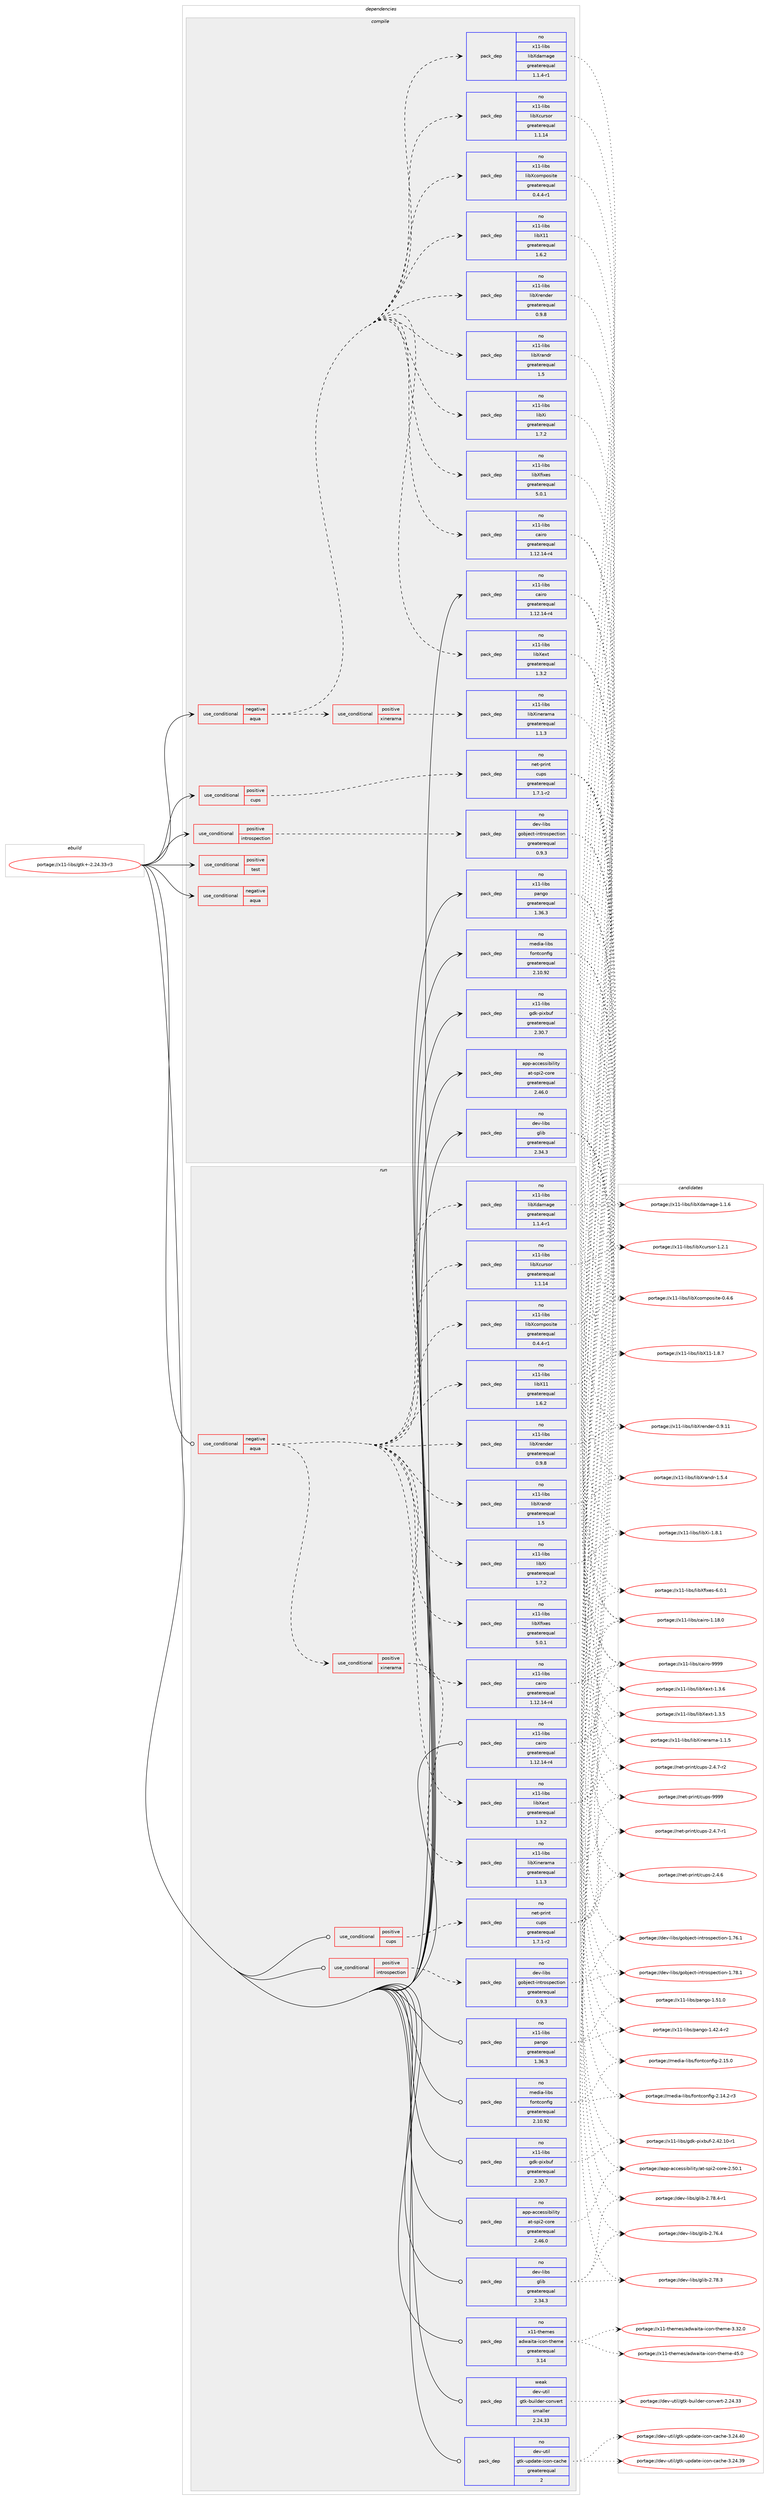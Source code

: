 digraph prolog {

# *************
# Graph options
# *************

newrank=true;
concentrate=true;
compound=true;
graph [rankdir=LR,fontname=Helvetica,fontsize=10,ranksep=1.5];#, ranksep=2.5, nodesep=0.2];
edge  [arrowhead=vee];
node  [fontname=Helvetica,fontsize=10];

# **********
# The ebuild
# **********

subgraph cluster_leftcol {
color=gray;
rank=same;
label=<<i>ebuild</i>>;
id [label="portage://x11-libs/gtk+-2.24.33-r3", color=red, width=4, href="../x11-libs/gtk+-2.24.33-r3.svg"];
}

# ****************
# The dependencies
# ****************

subgraph cluster_midcol {
color=gray;
label=<<i>dependencies</i>>;
subgraph cluster_compile {
fillcolor="#eeeeee";
style=filled;
label=<<i>compile</i>>;
subgraph cond15822 {
dependency23933 [label=<<TABLE BORDER="0" CELLBORDER="1" CELLSPACING="0" CELLPADDING="4"><TR><TD ROWSPAN="3" CELLPADDING="10">use_conditional</TD></TR><TR><TD>negative</TD></TR><TR><TD>aqua</TD></TR></TABLE>>, shape=none, color=red];
# *** BEGIN UNKNOWN DEPENDENCY TYPE (TODO) ***
# dependency23933 -> package_dependency(portage://x11-libs/gtk+-2.24.33-r3,install,no,x11-base,xorg-proto,none,[,,],[],[])
# *** END UNKNOWN DEPENDENCY TYPE (TODO) ***

}
id:e -> dependency23933:w [weight=20,style="solid",arrowhead="vee"];
subgraph cond15823 {
dependency23934 [label=<<TABLE BORDER="0" CELLBORDER="1" CELLSPACING="0" CELLPADDING="4"><TR><TD ROWSPAN="3" CELLPADDING="10">use_conditional</TD></TR><TR><TD>negative</TD></TR><TR><TD>aqua</TD></TR></TABLE>>, shape=none, color=red];
subgraph pack7814 {
dependency23935 [label=<<TABLE BORDER="0" CELLBORDER="1" CELLSPACING="0" CELLPADDING="4" WIDTH="220"><TR><TD ROWSPAN="6" CELLPADDING="30">pack_dep</TD></TR><TR><TD WIDTH="110">no</TD></TR><TR><TD>x11-libs</TD></TR><TR><TD>cairo</TD></TR><TR><TD>greaterequal</TD></TR><TR><TD>1.12.14-r4</TD></TR></TABLE>>, shape=none, color=blue];
}
dependency23934:e -> dependency23935:w [weight=20,style="dashed",arrowhead="vee"];
subgraph pack7815 {
dependency23936 [label=<<TABLE BORDER="0" CELLBORDER="1" CELLSPACING="0" CELLPADDING="4" WIDTH="220"><TR><TD ROWSPAN="6" CELLPADDING="30">pack_dep</TD></TR><TR><TD WIDTH="110">no</TD></TR><TR><TD>x11-libs</TD></TR><TR><TD>libX11</TD></TR><TR><TD>greaterequal</TD></TR><TR><TD>1.6.2</TD></TR></TABLE>>, shape=none, color=blue];
}
dependency23934:e -> dependency23936:w [weight=20,style="dashed",arrowhead="vee"];
subgraph pack7816 {
dependency23937 [label=<<TABLE BORDER="0" CELLBORDER="1" CELLSPACING="0" CELLPADDING="4" WIDTH="220"><TR><TD ROWSPAN="6" CELLPADDING="30">pack_dep</TD></TR><TR><TD WIDTH="110">no</TD></TR><TR><TD>x11-libs</TD></TR><TR><TD>libXcomposite</TD></TR><TR><TD>greaterequal</TD></TR><TR><TD>0.4.4-r1</TD></TR></TABLE>>, shape=none, color=blue];
}
dependency23934:e -> dependency23937:w [weight=20,style="dashed",arrowhead="vee"];
subgraph pack7817 {
dependency23938 [label=<<TABLE BORDER="0" CELLBORDER="1" CELLSPACING="0" CELLPADDING="4" WIDTH="220"><TR><TD ROWSPAN="6" CELLPADDING="30">pack_dep</TD></TR><TR><TD WIDTH="110">no</TD></TR><TR><TD>x11-libs</TD></TR><TR><TD>libXcursor</TD></TR><TR><TD>greaterequal</TD></TR><TR><TD>1.1.14</TD></TR></TABLE>>, shape=none, color=blue];
}
dependency23934:e -> dependency23938:w [weight=20,style="dashed",arrowhead="vee"];
subgraph pack7818 {
dependency23939 [label=<<TABLE BORDER="0" CELLBORDER="1" CELLSPACING="0" CELLPADDING="4" WIDTH="220"><TR><TD ROWSPAN="6" CELLPADDING="30">pack_dep</TD></TR><TR><TD WIDTH="110">no</TD></TR><TR><TD>x11-libs</TD></TR><TR><TD>libXdamage</TD></TR><TR><TD>greaterequal</TD></TR><TR><TD>1.1.4-r1</TD></TR></TABLE>>, shape=none, color=blue];
}
dependency23934:e -> dependency23939:w [weight=20,style="dashed",arrowhead="vee"];
subgraph pack7819 {
dependency23940 [label=<<TABLE BORDER="0" CELLBORDER="1" CELLSPACING="0" CELLPADDING="4" WIDTH="220"><TR><TD ROWSPAN="6" CELLPADDING="30">pack_dep</TD></TR><TR><TD WIDTH="110">no</TD></TR><TR><TD>x11-libs</TD></TR><TR><TD>libXext</TD></TR><TR><TD>greaterequal</TD></TR><TR><TD>1.3.2</TD></TR></TABLE>>, shape=none, color=blue];
}
dependency23934:e -> dependency23940:w [weight=20,style="dashed",arrowhead="vee"];
subgraph pack7820 {
dependency23941 [label=<<TABLE BORDER="0" CELLBORDER="1" CELLSPACING="0" CELLPADDING="4" WIDTH="220"><TR><TD ROWSPAN="6" CELLPADDING="30">pack_dep</TD></TR><TR><TD WIDTH="110">no</TD></TR><TR><TD>x11-libs</TD></TR><TR><TD>libXfixes</TD></TR><TR><TD>greaterequal</TD></TR><TR><TD>5.0.1</TD></TR></TABLE>>, shape=none, color=blue];
}
dependency23934:e -> dependency23941:w [weight=20,style="dashed",arrowhead="vee"];
subgraph pack7821 {
dependency23942 [label=<<TABLE BORDER="0" CELLBORDER="1" CELLSPACING="0" CELLPADDING="4" WIDTH="220"><TR><TD ROWSPAN="6" CELLPADDING="30">pack_dep</TD></TR><TR><TD WIDTH="110">no</TD></TR><TR><TD>x11-libs</TD></TR><TR><TD>libXi</TD></TR><TR><TD>greaterequal</TD></TR><TR><TD>1.7.2</TD></TR></TABLE>>, shape=none, color=blue];
}
dependency23934:e -> dependency23942:w [weight=20,style="dashed",arrowhead="vee"];
subgraph pack7822 {
dependency23943 [label=<<TABLE BORDER="0" CELLBORDER="1" CELLSPACING="0" CELLPADDING="4" WIDTH="220"><TR><TD ROWSPAN="6" CELLPADDING="30">pack_dep</TD></TR><TR><TD WIDTH="110">no</TD></TR><TR><TD>x11-libs</TD></TR><TR><TD>libXrandr</TD></TR><TR><TD>greaterequal</TD></TR><TR><TD>1.5</TD></TR></TABLE>>, shape=none, color=blue];
}
dependency23934:e -> dependency23943:w [weight=20,style="dashed",arrowhead="vee"];
subgraph pack7823 {
dependency23944 [label=<<TABLE BORDER="0" CELLBORDER="1" CELLSPACING="0" CELLPADDING="4" WIDTH="220"><TR><TD ROWSPAN="6" CELLPADDING="30">pack_dep</TD></TR><TR><TD WIDTH="110">no</TD></TR><TR><TD>x11-libs</TD></TR><TR><TD>libXrender</TD></TR><TR><TD>greaterequal</TD></TR><TR><TD>0.9.8</TD></TR></TABLE>>, shape=none, color=blue];
}
dependency23934:e -> dependency23944:w [weight=20,style="dashed",arrowhead="vee"];
subgraph cond15824 {
dependency23945 [label=<<TABLE BORDER="0" CELLBORDER="1" CELLSPACING="0" CELLPADDING="4"><TR><TD ROWSPAN="3" CELLPADDING="10">use_conditional</TD></TR><TR><TD>positive</TD></TR><TR><TD>xinerama</TD></TR></TABLE>>, shape=none, color=red];
subgraph pack7824 {
dependency23946 [label=<<TABLE BORDER="0" CELLBORDER="1" CELLSPACING="0" CELLPADDING="4" WIDTH="220"><TR><TD ROWSPAN="6" CELLPADDING="30">pack_dep</TD></TR><TR><TD WIDTH="110">no</TD></TR><TR><TD>x11-libs</TD></TR><TR><TD>libXinerama</TD></TR><TR><TD>greaterequal</TD></TR><TR><TD>1.1.3</TD></TR></TABLE>>, shape=none, color=blue];
}
dependency23945:e -> dependency23946:w [weight=20,style="dashed",arrowhead="vee"];
}
dependency23934:e -> dependency23945:w [weight=20,style="dashed",arrowhead="vee"];
}
id:e -> dependency23934:w [weight=20,style="solid",arrowhead="vee"];
subgraph cond15825 {
dependency23947 [label=<<TABLE BORDER="0" CELLBORDER="1" CELLSPACING="0" CELLPADDING="4"><TR><TD ROWSPAN="3" CELLPADDING="10">use_conditional</TD></TR><TR><TD>positive</TD></TR><TR><TD>cups</TD></TR></TABLE>>, shape=none, color=red];
subgraph pack7825 {
dependency23948 [label=<<TABLE BORDER="0" CELLBORDER="1" CELLSPACING="0" CELLPADDING="4" WIDTH="220"><TR><TD ROWSPAN="6" CELLPADDING="30">pack_dep</TD></TR><TR><TD WIDTH="110">no</TD></TR><TR><TD>net-print</TD></TR><TR><TD>cups</TD></TR><TR><TD>greaterequal</TD></TR><TR><TD>1.7.1-r2</TD></TR></TABLE>>, shape=none, color=blue];
}
dependency23947:e -> dependency23948:w [weight=20,style="dashed",arrowhead="vee"];
}
id:e -> dependency23947:w [weight=20,style="solid",arrowhead="vee"];
subgraph cond15826 {
dependency23949 [label=<<TABLE BORDER="0" CELLBORDER="1" CELLSPACING="0" CELLPADDING="4"><TR><TD ROWSPAN="3" CELLPADDING="10">use_conditional</TD></TR><TR><TD>positive</TD></TR><TR><TD>introspection</TD></TR></TABLE>>, shape=none, color=red];
subgraph pack7826 {
dependency23950 [label=<<TABLE BORDER="0" CELLBORDER="1" CELLSPACING="0" CELLPADDING="4" WIDTH="220"><TR><TD ROWSPAN="6" CELLPADDING="30">pack_dep</TD></TR><TR><TD WIDTH="110">no</TD></TR><TR><TD>dev-libs</TD></TR><TR><TD>gobject-introspection</TD></TR><TR><TD>greaterequal</TD></TR><TR><TD>0.9.3</TD></TR></TABLE>>, shape=none, color=blue];
}
dependency23949:e -> dependency23950:w [weight=20,style="dashed",arrowhead="vee"];
}
id:e -> dependency23949:w [weight=20,style="solid",arrowhead="vee"];
subgraph cond15827 {
dependency23951 [label=<<TABLE BORDER="0" CELLBORDER="1" CELLSPACING="0" CELLPADDING="4"><TR><TD ROWSPAN="3" CELLPADDING="10">use_conditional</TD></TR><TR><TD>positive</TD></TR><TR><TD>test</TD></TR></TABLE>>, shape=none, color=red];
# *** BEGIN UNKNOWN DEPENDENCY TYPE (TODO) ***
# dependency23951 -> package_dependency(portage://x11-libs/gtk+-2.24.33-r3,install,no,media-fonts,font-cursor-misc,none,[,,],[],[])
# *** END UNKNOWN DEPENDENCY TYPE (TODO) ***

# *** BEGIN UNKNOWN DEPENDENCY TYPE (TODO) ***
# dependency23951 -> package_dependency(portage://x11-libs/gtk+-2.24.33-r3,install,no,media-fonts,font-misc-misc,none,[,,],[],[])
# *** END UNKNOWN DEPENDENCY TYPE (TODO) ***

# *** BEGIN UNKNOWN DEPENDENCY TYPE (TODO) ***
# dependency23951 -> package_dependency(portage://x11-libs/gtk+-2.24.33-r3,install,no,x11-themes,hicolor-icon-theme,none,[,,],[],[])
# *** END UNKNOWN DEPENDENCY TYPE (TODO) ***

}
id:e -> dependency23951:w [weight=20,style="solid",arrowhead="vee"];
subgraph pack7827 {
dependency23952 [label=<<TABLE BORDER="0" CELLBORDER="1" CELLSPACING="0" CELLPADDING="4" WIDTH="220"><TR><TD ROWSPAN="6" CELLPADDING="30">pack_dep</TD></TR><TR><TD WIDTH="110">no</TD></TR><TR><TD>app-accessibility</TD></TR><TR><TD>at-spi2-core</TD></TR><TR><TD>greaterequal</TD></TR><TR><TD>2.46.0</TD></TR></TABLE>>, shape=none, color=blue];
}
id:e -> dependency23952:w [weight=20,style="solid",arrowhead="vee"];
subgraph pack7828 {
dependency23953 [label=<<TABLE BORDER="0" CELLBORDER="1" CELLSPACING="0" CELLPADDING="4" WIDTH="220"><TR><TD ROWSPAN="6" CELLPADDING="30">pack_dep</TD></TR><TR><TD WIDTH="110">no</TD></TR><TR><TD>dev-libs</TD></TR><TR><TD>glib</TD></TR><TR><TD>greaterequal</TD></TR><TR><TD>2.34.3</TD></TR></TABLE>>, shape=none, color=blue];
}
id:e -> dependency23953:w [weight=20,style="solid",arrowhead="vee"];
subgraph pack7829 {
dependency23954 [label=<<TABLE BORDER="0" CELLBORDER="1" CELLSPACING="0" CELLPADDING="4" WIDTH="220"><TR><TD ROWSPAN="6" CELLPADDING="30">pack_dep</TD></TR><TR><TD WIDTH="110">no</TD></TR><TR><TD>media-libs</TD></TR><TR><TD>fontconfig</TD></TR><TR><TD>greaterequal</TD></TR><TR><TD>2.10.92</TD></TR></TABLE>>, shape=none, color=blue];
}
id:e -> dependency23954:w [weight=20,style="solid",arrowhead="vee"];
# *** BEGIN UNKNOWN DEPENDENCY TYPE (TODO) ***
# id -> package_dependency(portage://x11-libs/gtk+-2.24.33-r3,install,no,virtual,libintl,none,[,,],[],[use(optenable(abi_x86_32),negative),use(optenable(abi_x86_64),negative),use(optenable(abi_x86_x32),negative),use(optenable(abi_mips_n32),negative),use(optenable(abi_mips_n64),negative),use(optenable(abi_mips_o32),negative),use(optenable(abi_s390_32),negative),use(optenable(abi_s390_64),negative)])
# *** END UNKNOWN DEPENDENCY TYPE (TODO) ***

subgraph pack7830 {
dependency23955 [label=<<TABLE BORDER="0" CELLBORDER="1" CELLSPACING="0" CELLPADDING="4" WIDTH="220"><TR><TD ROWSPAN="6" CELLPADDING="30">pack_dep</TD></TR><TR><TD WIDTH="110">no</TD></TR><TR><TD>x11-libs</TD></TR><TR><TD>cairo</TD></TR><TR><TD>greaterequal</TD></TR><TR><TD>1.12.14-r4</TD></TR></TABLE>>, shape=none, color=blue];
}
id:e -> dependency23955:w [weight=20,style="solid",arrowhead="vee"];
subgraph pack7831 {
dependency23956 [label=<<TABLE BORDER="0" CELLBORDER="1" CELLSPACING="0" CELLPADDING="4" WIDTH="220"><TR><TD ROWSPAN="6" CELLPADDING="30">pack_dep</TD></TR><TR><TD WIDTH="110">no</TD></TR><TR><TD>x11-libs</TD></TR><TR><TD>gdk-pixbuf</TD></TR><TR><TD>greaterequal</TD></TR><TR><TD>2.30.7</TD></TR></TABLE>>, shape=none, color=blue];
}
id:e -> dependency23956:w [weight=20,style="solid",arrowhead="vee"];
subgraph pack7832 {
dependency23957 [label=<<TABLE BORDER="0" CELLBORDER="1" CELLSPACING="0" CELLPADDING="4" WIDTH="220"><TR><TD ROWSPAN="6" CELLPADDING="30">pack_dep</TD></TR><TR><TD WIDTH="110">no</TD></TR><TR><TD>x11-libs</TD></TR><TR><TD>pango</TD></TR><TR><TD>greaterequal</TD></TR><TR><TD>1.36.3</TD></TR></TABLE>>, shape=none, color=blue];
}
id:e -> dependency23957:w [weight=20,style="solid",arrowhead="vee"];
# *** BEGIN UNKNOWN DEPENDENCY TYPE (TODO) ***
# id -> package_dependency(portage://x11-libs/gtk+-2.24.33-r3,install,no,x11-misc,shared-mime-info,none,[,,],[],[])
# *** END UNKNOWN DEPENDENCY TYPE (TODO) ***

}
subgraph cluster_compileandrun {
fillcolor="#eeeeee";
style=filled;
label=<<i>compile and run</i>>;
}
subgraph cluster_run {
fillcolor="#eeeeee";
style=filled;
label=<<i>run</i>>;
subgraph cond15828 {
dependency23958 [label=<<TABLE BORDER="0" CELLBORDER="1" CELLSPACING="0" CELLPADDING="4"><TR><TD ROWSPAN="3" CELLPADDING="10">use_conditional</TD></TR><TR><TD>negative</TD></TR><TR><TD>aqua</TD></TR></TABLE>>, shape=none, color=red];
subgraph pack7833 {
dependency23959 [label=<<TABLE BORDER="0" CELLBORDER="1" CELLSPACING="0" CELLPADDING="4" WIDTH="220"><TR><TD ROWSPAN="6" CELLPADDING="30">pack_dep</TD></TR><TR><TD WIDTH="110">no</TD></TR><TR><TD>x11-libs</TD></TR><TR><TD>cairo</TD></TR><TR><TD>greaterequal</TD></TR><TR><TD>1.12.14-r4</TD></TR></TABLE>>, shape=none, color=blue];
}
dependency23958:e -> dependency23959:w [weight=20,style="dashed",arrowhead="vee"];
subgraph pack7834 {
dependency23960 [label=<<TABLE BORDER="0" CELLBORDER="1" CELLSPACING="0" CELLPADDING="4" WIDTH="220"><TR><TD ROWSPAN="6" CELLPADDING="30">pack_dep</TD></TR><TR><TD WIDTH="110">no</TD></TR><TR><TD>x11-libs</TD></TR><TR><TD>libX11</TD></TR><TR><TD>greaterequal</TD></TR><TR><TD>1.6.2</TD></TR></TABLE>>, shape=none, color=blue];
}
dependency23958:e -> dependency23960:w [weight=20,style="dashed",arrowhead="vee"];
subgraph pack7835 {
dependency23961 [label=<<TABLE BORDER="0" CELLBORDER="1" CELLSPACING="0" CELLPADDING="4" WIDTH="220"><TR><TD ROWSPAN="6" CELLPADDING="30">pack_dep</TD></TR><TR><TD WIDTH="110">no</TD></TR><TR><TD>x11-libs</TD></TR><TR><TD>libXcomposite</TD></TR><TR><TD>greaterequal</TD></TR><TR><TD>0.4.4-r1</TD></TR></TABLE>>, shape=none, color=blue];
}
dependency23958:e -> dependency23961:w [weight=20,style="dashed",arrowhead="vee"];
subgraph pack7836 {
dependency23962 [label=<<TABLE BORDER="0" CELLBORDER="1" CELLSPACING="0" CELLPADDING="4" WIDTH="220"><TR><TD ROWSPAN="6" CELLPADDING="30">pack_dep</TD></TR><TR><TD WIDTH="110">no</TD></TR><TR><TD>x11-libs</TD></TR><TR><TD>libXcursor</TD></TR><TR><TD>greaterequal</TD></TR><TR><TD>1.1.14</TD></TR></TABLE>>, shape=none, color=blue];
}
dependency23958:e -> dependency23962:w [weight=20,style="dashed",arrowhead="vee"];
subgraph pack7837 {
dependency23963 [label=<<TABLE BORDER="0" CELLBORDER="1" CELLSPACING="0" CELLPADDING="4" WIDTH="220"><TR><TD ROWSPAN="6" CELLPADDING="30">pack_dep</TD></TR><TR><TD WIDTH="110">no</TD></TR><TR><TD>x11-libs</TD></TR><TR><TD>libXdamage</TD></TR><TR><TD>greaterequal</TD></TR><TR><TD>1.1.4-r1</TD></TR></TABLE>>, shape=none, color=blue];
}
dependency23958:e -> dependency23963:w [weight=20,style="dashed",arrowhead="vee"];
subgraph pack7838 {
dependency23964 [label=<<TABLE BORDER="0" CELLBORDER="1" CELLSPACING="0" CELLPADDING="4" WIDTH="220"><TR><TD ROWSPAN="6" CELLPADDING="30">pack_dep</TD></TR><TR><TD WIDTH="110">no</TD></TR><TR><TD>x11-libs</TD></TR><TR><TD>libXext</TD></TR><TR><TD>greaterequal</TD></TR><TR><TD>1.3.2</TD></TR></TABLE>>, shape=none, color=blue];
}
dependency23958:e -> dependency23964:w [weight=20,style="dashed",arrowhead="vee"];
subgraph pack7839 {
dependency23965 [label=<<TABLE BORDER="0" CELLBORDER="1" CELLSPACING="0" CELLPADDING="4" WIDTH="220"><TR><TD ROWSPAN="6" CELLPADDING="30">pack_dep</TD></TR><TR><TD WIDTH="110">no</TD></TR><TR><TD>x11-libs</TD></TR><TR><TD>libXfixes</TD></TR><TR><TD>greaterequal</TD></TR><TR><TD>5.0.1</TD></TR></TABLE>>, shape=none, color=blue];
}
dependency23958:e -> dependency23965:w [weight=20,style="dashed",arrowhead="vee"];
subgraph pack7840 {
dependency23966 [label=<<TABLE BORDER="0" CELLBORDER="1" CELLSPACING="0" CELLPADDING="4" WIDTH="220"><TR><TD ROWSPAN="6" CELLPADDING="30">pack_dep</TD></TR><TR><TD WIDTH="110">no</TD></TR><TR><TD>x11-libs</TD></TR><TR><TD>libXi</TD></TR><TR><TD>greaterequal</TD></TR><TR><TD>1.7.2</TD></TR></TABLE>>, shape=none, color=blue];
}
dependency23958:e -> dependency23966:w [weight=20,style="dashed",arrowhead="vee"];
subgraph pack7841 {
dependency23967 [label=<<TABLE BORDER="0" CELLBORDER="1" CELLSPACING="0" CELLPADDING="4" WIDTH="220"><TR><TD ROWSPAN="6" CELLPADDING="30">pack_dep</TD></TR><TR><TD WIDTH="110">no</TD></TR><TR><TD>x11-libs</TD></TR><TR><TD>libXrandr</TD></TR><TR><TD>greaterequal</TD></TR><TR><TD>1.5</TD></TR></TABLE>>, shape=none, color=blue];
}
dependency23958:e -> dependency23967:w [weight=20,style="dashed",arrowhead="vee"];
subgraph pack7842 {
dependency23968 [label=<<TABLE BORDER="0" CELLBORDER="1" CELLSPACING="0" CELLPADDING="4" WIDTH="220"><TR><TD ROWSPAN="6" CELLPADDING="30">pack_dep</TD></TR><TR><TD WIDTH="110">no</TD></TR><TR><TD>x11-libs</TD></TR><TR><TD>libXrender</TD></TR><TR><TD>greaterequal</TD></TR><TR><TD>0.9.8</TD></TR></TABLE>>, shape=none, color=blue];
}
dependency23958:e -> dependency23968:w [weight=20,style="dashed",arrowhead="vee"];
subgraph cond15829 {
dependency23969 [label=<<TABLE BORDER="0" CELLBORDER="1" CELLSPACING="0" CELLPADDING="4"><TR><TD ROWSPAN="3" CELLPADDING="10">use_conditional</TD></TR><TR><TD>positive</TD></TR><TR><TD>xinerama</TD></TR></TABLE>>, shape=none, color=red];
subgraph pack7843 {
dependency23970 [label=<<TABLE BORDER="0" CELLBORDER="1" CELLSPACING="0" CELLPADDING="4" WIDTH="220"><TR><TD ROWSPAN="6" CELLPADDING="30">pack_dep</TD></TR><TR><TD WIDTH="110">no</TD></TR><TR><TD>x11-libs</TD></TR><TR><TD>libXinerama</TD></TR><TR><TD>greaterequal</TD></TR><TR><TD>1.1.3</TD></TR></TABLE>>, shape=none, color=blue];
}
dependency23969:e -> dependency23970:w [weight=20,style="dashed",arrowhead="vee"];
}
dependency23958:e -> dependency23969:w [weight=20,style="dashed",arrowhead="vee"];
}
id:e -> dependency23958:w [weight=20,style="solid",arrowhead="odot"];
subgraph cond15830 {
dependency23971 [label=<<TABLE BORDER="0" CELLBORDER="1" CELLSPACING="0" CELLPADDING="4"><TR><TD ROWSPAN="3" CELLPADDING="10">use_conditional</TD></TR><TR><TD>positive</TD></TR><TR><TD>cups</TD></TR></TABLE>>, shape=none, color=red];
subgraph pack7844 {
dependency23972 [label=<<TABLE BORDER="0" CELLBORDER="1" CELLSPACING="0" CELLPADDING="4" WIDTH="220"><TR><TD ROWSPAN="6" CELLPADDING="30">pack_dep</TD></TR><TR><TD WIDTH="110">no</TD></TR><TR><TD>net-print</TD></TR><TR><TD>cups</TD></TR><TR><TD>greaterequal</TD></TR><TR><TD>1.7.1-r2</TD></TR></TABLE>>, shape=none, color=blue];
}
dependency23971:e -> dependency23972:w [weight=20,style="dashed",arrowhead="vee"];
}
id:e -> dependency23971:w [weight=20,style="solid",arrowhead="odot"];
subgraph cond15831 {
dependency23973 [label=<<TABLE BORDER="0" CELLBORDER="1" CELLSPACING="0" CELLPADDING="4"><TR><TD ROWSPAN="3" CELLPADDING="10">use_conditional</TD></TR><TR><TD>positive</TD></TR><TR><TD>introspection</TD></TR></TABLE>>, shape=none, color=red];
subgraph pack7845 {
dependency23974 [label=<<TABLE BORDER="0" CELLBORDER="1" CELLSPACING="0" CELLPADDING="4" WIDTH="220"><TR><TD ROWSPAN="6" CELLPADDING="30">pack_dep</TD></TR><TR><TD WIDTH="110">no</TD></TR><TR><TD>dev-libs</TD></TR><TR><TD>gobject-introspection</TD></TR><TR><TD>greaterequal</TD></TR><TR><TD>0.9.3</TD></TR></TABLE>>, shape=none, color=blue];
}
dependency23973:e -> dependency23974:w [weight=20,style="dashed",arrowhead="vee"];
}
id:e -> dependency23973:w [weight=20,style="solid",arrowhead="odot"];
subgraph pack7846 {
dependency23975 [label=<<TABLE BORDER="0" CELLBORDER="1" CELLSPACING="0" CELLPADDING="4" WIDTH="220"><TR><TD ROWSPAN="6" CELLPADDING="30">pack_dep</TD></TR><TR><TD WIDTH="110">no</TD></TR><TR><TD>app-accessibility</TD></TR><TR><TD>at-spi2-core</TD></TR><TR><TD>greaterequal</TD></TR><TR><TD>2.46.0</TD></TR></TABLE>>, shape=none, color=blue];
}
id:e -> dependency23975:w [weight=20,style="solid",arrowhead="odot"];
subgraph pack7847 {
dependency23976 [label=<<TABLE BORDER="0" CELLBORDER="1" CELLSPACING="0" CELLPADDING="4" WIDTH="220"><TR><TD ROWSPAN="6" CELLPADDING="30">pack_dep</TD></TR><TR><TD WIDTH="110">no</TD></TR><TR><TD>dev-libs</TD></TR><TR><TD>glib</TD></TR><TR><TD>greaterequal</TD></TR><TR><TD>2.34.3</TD></TR></TABLE>>, shape=none, color=blue];
}
id:e -> dependency23976:w [weight=20,style="solid",arrowhead="odot"];
subgraph pack7848 {
dependency23977 [label=<<TABLE BORDER="0" CELLBORDER="1" CELLSPACING="0" CELLPADDING="4" WIDTH="220"><TR><TD ROWSPAN="6" CELLPADDING="30">pack_dep</TD></TR><TR><TD WIDTH="110">no</TD></TR><TR><TD>dev-util</TD></TR><TR><TD>gtk-update-icon-cache</TD></TR><TR><TD>greaterequal</TD></TR><TR><TD>2</TD></TR></TABLE>>, shape=none, color=blue];
}
id:e -> dependency23977:w [weight=20,style="solid",arrowhead="odot"];
subgraph pack7849 {
dependency23978 [label=<<TABLE BORDER="0" CELLBORDER="1" CELLSPACING="0" CELLPADDING="4" WIDTH="220"><TR><TD ROWSPAN="6" CELLPADDING="30">pack_dep</TD></TR><TR><TD WIDTH="110">no</TD></TR><TR><TD>media-libs</TD></TR><TR><TD>fontconfig</TD></TR><TR><TD>greaterequal</TD></TR><TR><TD>2.10.92</TD></TR></TABLE>>, shape=none, color=blue];
}
id:e -> dependency23978:w [weight=20,style="solid",arrowhead="odot"];
# *** BEGIN UNKNOWN DEPENDENCY TYPE (TODO) ***
# id -> package_dependency(portage://x11-libs/gtk+-2.24.33-r3,run,no,virtual,libintl,none,[,,],[],[use(optenable(abi_x86_32),negative),use(optenable(abi_x86_64),negative),use(optenable(abi_x86_x32),negative),use(optenable(abi_mips_n32),negative),use(optenable(abi_mips_n64),negative),use(optenable(abi_mips_o32),negative),use(optenable(abi_s390_32),negative),use(optenable(abi_s390_64),negative)])
# *** END UNKNOWN DEPENDENCY TYPE (TODO) ***

subgraph pack7850 {
dependency23979 [label=<<TABLE BORDER="0" CELLBORDER="1" CELLSPACING="0" CELLPADDING="4" WIDTH="220"><TR><TD ROWSPAN="6" CELLPADDING="30">pack_dep</TD></TR><TR><TD WIDTH="110">no</TD></TR><TR><TD>x11-libs</TD></TR><TR><TD>cairo</TD></TR><TR><TD>greaterequal</TD></TR><TR><TD>1.12.14-r4</TD></TR></TABLE>>, shape=none, color=blue];
}
id:e -> dependency23979:w [weight=20,style="solid",arrowhead="odot"];
subgraph pack7851 {
dependency23980 [label=<<TABLE BORDER="0" CELLBORDER="1" CELLSPACING="0" CELLPADDING="4" WIDTH="220"><TR><TD ROWSPAN="6" CELLPADDING="30">pack_dep</TD></TR><TR><TD WIDTH="110">no</TD></TR><TR><TD>x11-libs</TD></TR><TR><TD>gdk-pixbuf</TD></TR><TR><TD>greaterequal</TD></TR><TR><TD>2.30.7</TD></TR></TABLE>>, shape=none, color=blue];
}
id:e -> dependency23980:w [weight=20,style="solid",arrowhead="odot"];
subgraph pack7852 {
dependency23981 [label=<<TABLE BORDER="0" CELLBORDER="1" CELLSPACING="0" CELLPADDING="4" WIDTH="220"><TR><TD ROWSPAN="6" CELLPADDING="30">pack_dep</TD></TR><TR><TD WIDTH="110">no</TD></TR><TR><TD>x11-libs</TD></TR><TR><TD>pango</TD></TR><TR><TD>greaterequal</TD></TR><TR><TD>1.36.3</TD></TR></TABLE>>, shape=none, color=blue];
}
id:e -> dependency23981:w [weight=20,style="solid",arrowhead="odot"];
# *** BEGIN UNKNOWN DEPENDENCY TYPE (TODO) ***
# id -> package_dependency(portage://x11-libs/gtk+-2.24.33-r3,run,no,x11-misc,shared-mime-info,none,[,,],[],[])
# *** END UNKNOWN DEPENDENCY TYPE (TODO) ***

subgraph pack7853 {
dependency23982 [label=<<TABLE BORDER="0" CELLBORDER="1" CELLSPACING="0" CELLPADDING="4" WIDTH="220"><TR><TD ROWSPAN="6" CELLPADDING="30">pack_dep</TD></TR><TR><TD WIDTH="110">no</TD></TR><TR><TD>x11-themes</TD></TR><TR><TD>adwaita-icon-theme</TD></TR><TR><TD>greaterequal</TD></TR><TR><TD>3.14</TD></TR></TABLE>>, shape=none, color=blue];
}
id:e -> dependency23982:w [weight=20,style="solid",arrowhead="odot"];
# *** BEGIN UNKNOWN DEPENDENCY TYPE (TODO) ***
# id -> package_dependency(portage://x11-libs/gtk+-2.24.33-r3,run,no,x11-themes,gnome-themes-standard,none,[,,],[],[])
# *** END UNKNOWN DEPENDENCY TYPE (TODO) ***

subgraph pack7854 {
dependency23983 [label=<<TABLE BORDER="0" CELLBORDER="1" CELLSPACING="0" CELLPADDING="4" WIDTH="220"><TR><TD ROWSPAN="6" CELLPADDING="30">pack_dep</TD></TR><TR><TD WIDTH="110">weak</TD></TR><TR><TD>dev-util</TD></TR><TR><TD>gtk-builder-convert</TD></TR><TR><TD>smaller</TD></TR><TR><TD>2.24.33</TD></TR></TABLE>>, shape=none, color=blue];
}
id:e -> dependency23983:w [weight=20,style="solid",arrowhead="odot"];
}
}

# **************
# The candidates
# **************

subgraph cluster_choices {
rank=same;
color=gray;
label=<<i>candidates</i>>;

subgraph choice7814 {
color=black;
nodesep=1;
choice1204949451081059811547999710511411145494649564648 [label="portage://x11-libs/cairo-1.18.0", color=red, width=4,href="../x11-libs/cairo-1.18.0.svg"];
choice120494945108105981154799971051141114557575757 [label="portage://x11-libs/cairo-9999", color=red, width=4,href="../x11-libs/cairo-9999.svg"];
dependency23935:e -> choice1204949451081059811547999710511411145494649564648:w [style=dotted,weight="100"];
dependency23935:e -> choice120494945108105981154799971051141114557575757:w [style=dotted,weight="100"];
}
subgraph choice7815 {
color=black;
nodesep=1;
choice120494945108105981154710810598884949454946564655 [label="portage://x11-libs/libX11-1.8.7", color=red, width=4,href="../x11-libs/libX11-1.8.7.svg"];
dependency23936:e -> choice120494945108105981154710810598884949454946564655:w [style=dotted,weight="100"];
}
subgraph choice7816 {
color=black;
nodesep=1;
choice1204949451081059811547108105988899111109112111115105116101454846524654 [label="portage://x11-libs/libXcomposite-0.4.6", color=red, width=4,href="../x11-libs/libXcomposite-0.4.6.svg"];
dependency23937:e -> choice1204949451081059811547108105988899111109112111115105116101454846524654:w [style=dotted,weight="100"];
}
subgraph choice7817 {
color=black;
nodesep=1;
choice1204949451081059811547108105988899117114115111114454946504649 [label="portage://x11-libs/libXcursor-1.2.1", color=red, width=4,href="../x11-libs/libXcursor-1.2.1.svg"];
dependency23938:e -> choice1204949451081059811547108105988899117114115111114454946504649:w [style=dotted,weight="100"];
}
subgraph choice7818 {
color=black;
nodesep=1;
choice120494945108105981154710810598881009710997103101454946494654 [label="portage://x11-libs/libXdamage-1.1.6", color=red, width=4,href="../x11-libs/libXdamage-1.1.6.svg"];
dependency23939:e -> choice120494945108105981154710810598881009710997103101454946494654:w [style=dotted,weight="100"];
}
subgraph choice7819 {
color=black;
nodesep=1;
choice12049494510810598115471081059888101120116454946514653 [label="portage://x11-libs/libXext-1.3.5", color=red, width=4,href="../x11-libs/libXext-1.3.5.svg"];
choice12049494510810598115471081059888101120116454946514654 [label="portage://x11-libs/libXext-1.3.6", color=red, width=4,href="../x11-libs/libXext-1.3.6.svg"];
dependency23940:e -> choice12049494510810598115471081059888101120116454946514653:w [style=dotted,weight="100"];
dependency23940:e -> choice12049494510810598115471081059888101120116454946514654:w [style=dotted,weight="100"];
}
subgraph choice7820 {
color=black;
nodesep=1;
choice12049494510810598115471081059888102105120101115455446484649 [label="portage://x11-libs/libXfixes-6.0.1", color=red, width=4,href="../x11-libs/libXfixes-6.0.1.svg"];
dependency23941:e -> choice12049494510810598115471081059888102105120101115455446484649:w [style=dotted,weight="100"];
}
subgraph choice7821 {
color=black;
nodesep=1;
choice12049494510810598115471081059888105454946564649 [label="portage://x11-libs/libXi-1.8.1", color=red, width=4,href="../x11-libs/libXi-1.8.1.svg"];
dependency23942:e -> choice12049494510810598115471081059888105454946564649:w [style=dotted,weight="100"];
}
subgraph choice7822 {
color=black;
nodesep=1;
choice1204949451081059811547108105988811497110100114454946534652 [label="portage://x11-libs/libXrandr-1.5.4", color=red, width=4,href="../x11-libs/libXrandr-1.5.4.svg"];
dependency23943:e -> choice1204949451081059811547108105988811497110100114454946534652:w [style=dotted,weight="100"];
}
subgraph choice7823 {
color=black;
nodesep=1;
choice1204949451081059811547108105988811410111010010111445484657464949 [label="portage://x11-libs/libXrender-0.9.11", color=red, width=4,href="../x11-libs/libXrender-0.9.11.svg"];
dependency23944:e -> choice1204949451081059811547108105988811410111010010111445484657464949:w [style=dotted,weight="100"];
}
subgraph choice7824 {
color=black;
nodesep=1;
choice120494945108105981154710810598881051101011149710997454946494653 [label="portage://x11-libs/libXinerama-1.1.5", color=red, width=4,href="../x11-libs/libXinerama-1.1.5.svg"];
dependency23946:e -> choice120494945108105981154710810598881051101011149710997454946494653:w [style=dotted,weight="100"];
}
subgraph choice7825 {
color=black;
nodesep=1;
choice110101116451121141051101164799117112115455046524654 [label="portage://net-print/cups-2.4.6", color=red, width=4,href="../net-print/cups-2.4.6.svg"];
choice1101011164511211410511011647991171121154550465246554511449 [label="portage://net-print/cups-2.4.7-r1", color=red, width=4,href="../net-print/cups-2.4.7-r1.svg"];
choice1101011164511211410511011647991171121154550465246554511450 [label="portage://net-print/cups-2.4.7-r2", color=red, width=4,href="../net-print/cups-2.4.7-r2.svg"];
choice1101011164511211410511011647991171121154557575757 [label="portage://net-print/cups-9999", color=red, width=4,href="../net-print/cups-9999.svg"];
dependency23948:e -> choice110101116451121141051101164799117112115455046524654:w [style=dotted,weight="100"];
dependency23948:e -> choice1101011164511211410511011647991171121154550465246554511449:w [style=dotted,weight="100"];
dependency23948:e -> choice1101011164511211410511011647991171121154550465246554511450:w [style=dotted,weight="100"];
dependency23948:e -> choice1101011164511211410511011647991171121154557575757:w [style=dotted,weight="100"];
}
subgraph choice7826 {
color=black;
nodesep=1;
choice1001011184510810598115471031119810610199116451051101161141111151121019911610511111045494655544649 [label="portage://dev-libs/gobject-introspection-1.76.1", color=red, width=4,href="../dev-libs/gobject-introspection-1.76.1.svg"];
choice1001011184510810598115471031119810610199116451051101161141111151121019911610511111045494655564649 [label="portage://dev-libs/gobject-introspection-1.78.1", color=red, width=4,href="../dev-libs/gobject-introspection-1.78.1.svg"];
dependency23950:e -> choice1001011184510810598115471031119810610199116451051101161141111151121019911610511111045494655544649:w [style=dotted,weight="100"];
dependency23950:e -> choice1001011184510810598115471031119810610199116451051101161141111151121019911610511111045494655564649:w [style=dotted,weight="100"];
}
subgraph choice7827 {
color=black;
nodesep=1;
choice97112112459799991011151151059810510810511612147971164511511210550459911111410145504653484649 [label="portage://app-accessibility/at-spi2-core-2.50.1", color=red, width=4,href="../app-accessibility/at-spi2-core-2.50.1.svg"];
dependency23952:e -> choice97112112459799991011151151059810510810511612147971164511511210550459911111410145504653484649:w [style=dotted,weight="100"];
}
subgraph choice7828 {
color=black;
nodesep=1;
choice1001011184510810598115471031081059845504655544652 [label="portage://dev-libs/glib-2.76.4", color=red, width=4,href="../dev-libs/glib-2.76.4.svg"];
choice1001011184510810598115471031081059845504655564651 [label="portage://dev-libs/glib-2.78.3", color=red, width=4,href="../dev-libs/glib-2.78.3.svg"];
choice10010111845108105981154710310810598455046555646524511449 [label="portage://dev-libs/glib-2.78.4-r1", color=red, width=4,href="../dev-libs/glib-2.78.4-r1.svg"];
dependency23953:e -> choice1001011184510810598115471031081059845504655544652:w [style=dotted,weight="100"];
dependency23953:e -> choice1001011184510810598115471031081059845504655564651:w [style=dotted,weight="100"];
dependency23953:e -> choice10010111845108105981154710310810598455046555646524511449:w [style=dotted,weight="100"];
}
subgraph choice7829 {
color=black;
nodesep=1;
choice1091011001059745108105981154710211111011699111110102105103455046495246504511451 [label="portage://media-libs/fontconfig-2.14.2-r3", color=red, width=4,href="../media-libs/fontconfig-2.14.2-r3.svg"];
choice109101100105974510810598115471021111101169911111010210510345504649534648 [label="portage://media-libs/fontconfig-2.15.0", color=red, width=4,href="../media-libs/fontconfig-2.15.0.svg"];
dependency23954:e -> choice1091011001059745108105981154710211111011699111110102105103455046495246504511451:w [style=dotted,weight="100"];
dependency23954:e -> choice109101100105974510810598115471021111101169911111010210510345504649534648:w [style=dotted,weight="100"];
}
subgraph choice7830 {
color=black;
nodesep=1;
choice1204949451081059811547999710511411145494649564648 [label="portage://x11-libs/cairo-1.18.0", color=red, width=4,href="../x11-libs/cairo-1.18.0.svg"];
choice120494945108105981154799971051141114557575757 [label="portage://x11-libs/cairo-9999", color=red, width=4,href="../x11-libs/cairo-9999.svg"];
dependency23955:e -> choice1204949451081059811547999710511411145494649564648:w [style=dotted,weight="100"];
dependency23955:e -> choice120494945108105981154799971051141114557575757:w [style=dotted,weight="100"];
}
subgraph choice7831 {
color=black;
nodesep=1;
choice1204949451081059811547103100107451121051209811710245504652504649484511449 [label="portage://x11-libs/gdk-pixbuf-2.42.10-r1", color=red, width=4,href="../x11-libs/gdk-pixbuf-2.42.10-r1.svg"];
dependency23956:e -> choice1204949451081059811547103100107451121051209811710245504652504649484511449:w [style=dotted,weight="100"];
}
subgraph choice7832 {
color=black;
nodesep=1;
choice120494945108105981154711297110103111454946525046524511450 [label="portage://x11-libs/pango-1.42.4-r2", color=red, width=4,href="../x11-libs/pango-1.42.4-r2.svg"];
choice12049494510810598115471129711010311145494653494648 [label="portage://x11-libs/pango-1.51.0", color=red, width=4,href="../x11-libs/pango-1.51.0.svg"];
dependency23957:e -> choice120494945108105981154711297110103111454946525046524511450:w [style=dotted,weight="100"];
dependency23957:e -> choice12049494510810598115471129711010311145494653494648:w [style=dotted,weight="100"];
}
subgraph choice7833 {
color=black;
nodesep=1;
choice1204949451081059811547999710511411145494649564648 [label="portage://x11-libs/cairo-1.18.0", color=red, width=4,href="../x11-libs/cairo-1.18.0.svg"];
choice120494945108105981154799971051141114557575757 [label="portage://x11-libs/cairo-9999", color=red, width=4,href="../x11-libs/cairo-9999.svg"];
dependency23959:e -> choice1204949451081059811547999710511411145494649564648:w [style=dotted,weight="100"];
dependency23959:e -> choice120494945108105981154799971051141114557575757:w [style=dotted,weight="100"];
}
subgraph choice7834 {
color=black;
nodesep=1;
choice120494945108105981154710810598884949454946564655 [label="portage://x11-libs/libX11-1.8.7", color=red, width=4,href="../x11-libs/libX11-1.8.7.svg"];
dependency23960:e -> choice120494945108105981154710810598884949454946564655:w [style=dotted,weight="100"];
}
subgraph choice7835 {
color=black;
nodesep=1;
choice1204949451081059811547108105988899111109112111115105116101454846524654 [label="portage://x11-libs/libXcomposite-0.4.6", color=red, width=4,href="../x11-libs/libXcomposite-0.4.6.svg"];
dependency23961:e -> choice1204949451081059811547108105988899111109112111115105116101454846524654:w [style=dotted,weight="100"];
}
subgraph choice7836 {
color=black;
nodesep=1;
choice1204949451081059811547108105988899117114115111114454946504649 [label="portage://x11-libs/libXcursor-1.2.1", color=red, width=4,href="../x11-libs/libXcursor-1.2.1.svg"];
dependency23962:e -> choice1204949451081059811547108105988899117114115111114454946504649:w [style=dotted,weight="100"];
}
subgraph choice7837 {
color=black;
nodesep=1;
choice120494945108105981154710810598881009710997103101454946494654 [label="portage://x11-libs/libXdamage-1.1.6", color=red, width=4,href="../x11-libs/libXdamage-1.1.6.svg"];
dependency23963:e -> choice120494945108105981154710810598881009710997103101454946494654:w [style=dotted,weight="100"];
}
subgraph choice7838 {
color=black;
nodesep=1;
choice12049494510810598115471081059888101120116454946514653 [label="portage://x11-libs/libXext-1.3.5", color=red, width=4,href="../x11-libs/libXext-1.3.5.svg"];
choice12049494510810598115471081059888101120116454946514654 [label="portage://x11-libs/libXext-1.3.6", color=red, width=4,href="../x11-libs/libXext-1.3.6.svg"];
dependency23964:e -> choice12049494510810598115471081059888101120116454946514653:w [style=dotted,weight="100"];
dependency23964:e -> choice12049494510810598115471081059888101120116454946514654:w [style=dotted,weight="100"];
}
subgraph choice7839 {
color=black;
nodesep=1;
choice12049494510810598115471081059888102105120101115455446484649 [label="portage://x11-libs/libXfixes-6.0.1", color=red, width=4,href="../x11-libs/libXfixes-6.0.1.svg"];
dependency23965:e -> choice12049494510810598115471081059888102105120101115455446484649:w [style=dotted,weight="100"];
}
subgraph choice7840 {
color=black;
nodesep=1;
choice12049494510810598115471081059888105454946564649 [label="portage://x11-libs/libXi-1.8.1", color=red, width=4,href="../x11-libs/libXi-1.8.1.svg"];
dependency23966:e -> choice12049494510810598115471081059888105454946564649:w [style=dotted,weight="100"];
}
subgraph choice7841 {
color=black;
nodesep=1;
choice1204949451081059811547108105988811497110100114454946534652 [label="portage://x11-libs/libXrandr-1.5.4", color=red, width=4,href="../x11-libs/libXrandr-1.5.4.svg"];
dependency23967:e -> choice1204949451081059811547108105988811497110100114454946534652:w [style=dotted,weight="100"];
}
subgraph choice7842 {
color=black;
nodesep=1;
choice1204949451081059811547108105988811410111010010111445484657464949 [label="portage://x11-libs/libXrender-0.9.11", color=red, width=4,href="../x11-libs/libXrender-0.9.11.svg"];
dependency23968:e -> choice1204949451081059811547108105988811410111010010111445484657464949:w [style=dotted,weight="100"];
}
subgraph choice7843 {
color=black;
nodesep=1;
choice120494945108105981154710810598881051101011149710997454946494653 [label="portage://x11-libs/libXinerama-1.1.5", color=red, width=4,href="../x11-libs/libXinerama-1.1.5.svg"];
dependency23970:e -> choice120494945108105981154710810598881051101011149710997454946494653:w [style=dotted,weight="100"];
}
subgraph choice7844 {
color=black;
nodesep=1;
choice110101116451121141051101164799117112115455046524654 [label="portage://net-print/cups-2.4.6", color=red, width=4,href="../net-print/cups-2.4.6.svg"];
choice1101011164511211410511011647991171121154550465246554511449 [label="portage://net-print/cups-2.4.7-r1", color=red, width=4,href="../net-print/cups-2.4.7-r1.svg"];
choice1101011164511211410511011647991171121154550465246554511450 [label="portage://net-print/cups-2.4.7-r2", color=red, width=4,href="../net-print/cups-2.4.7-r2.svg"];
choice1101011164511211410511011647991171121154557575757 [label="portage://net-print/cups-9999", color=red, width=4,href="../net-print/cups-9999.svg"];
dependency23972:e -> choice110101116451121141051101164799117112115455046524654:w [style=dotted,weight="100"];
dependency23972:e -> choice1101011164511211410511011647991171121154550465246554511449:w [style=dotted,weight="100"];
dependency23972:e -> choice1101011164511211410511011647991171121154550465246554511450:w [style=dotted,weight="100"];
dependency23972:e -> choice1101011164511211410511011647991171121154557575757:w [style=dotted,weight="100"];
}
subgraph choice7845 {
color=black;
nodesep=1;
choice1001011184510810598115471031119810610199116451051101161141111151121019911610511111045494655544649 [label="portage://dev-libs/gobject-introspection-1.76.1", color=red, width=4,href="../dev-libs/gobject-introspection-1.76.1.svg"];
choice1001011184510810598115471031119810610199116451051101161141111151121019911610511111045494655564649 [label="portage://dev-libs/gobject-introspection-1.78.1", color=red, width=4,href="../dev-libs/gobject-introspection-1.78.1.svg"];
dependency23974:e -> choice1001011184510810598115471031119810610199116451051101161141111151121019911610511111045494655544649:w [style=dotted,weight="100"];
dependency23974:e -> choice1001011184510810598115471031119810610199116451051101161141111151121019911610511111045494655564649:w [style=dotted,weight="100"];
}
subgraph choice7846 {
color=black;
nodesep=1;
choice97112112459799991011151151059810510810511612147971164511511210550459911111410145504653484649 [label="portage://app-accessibility/at-spi2-core-2.50.1", color=red, width=4,href="../app-accessibility/at-spi2-core-2.50.1.svg"];
dependency23975:e -> choice97112112459799991011151151059810510810511612147971164511511210550459911111410145504653484649:w [style=dotted,weight="100"];
}
subgraph choice7847 {
color=black;
nodesep=1;
choice1001011184510810598115471031081059845504655544652 [label="portage://dev-libs/glib-2.76.4", color=red, width=4,href="../dev-libs/glib-2.76.4.svg"];
choice1001011184510810598115471031081059845504655564651 [label="portage://dev-libs/glib-2.78.3", color=red, width=4,href="../dev-libs/glib-2.78.3.svg"];
choice10010111845108105981154710310810598455046555646524511449 [label="portage://dev-libs/glib-2.78.4-r1", color=red, width=4,href="../dev-libs/glib-2.78.4-r1.svg"];
dependency23976:e -> choice1001011184510810598115471031081059845504655544652:w [style=dotted,weight="100"];
dependency23976:e -> choice1001011184510810598115471031081059845504655564651:w [style=dotted,weight="100"];
dependency23976:e -> choice10010111845108105981154710310810598455046555646524511449:w [style=dotted,weight="100"];
}
subgraph choice7848 {
color=black;
nodesep=1;
choice100101118451171161051084710311610745117112100971161014510599111110459997991041014551465052465157 [label="portage://dev-util/gtk-update-icon-cache-3.24.39", color=red, width=4,href="../dev-util/gtk-update-icon-cache-3.24.39.svg"];
choice100101118451171161051084710311610745117112100971161014510599111110459997991041014551465052465248 [label="portage://dev-util/gtk-update-icon-cache-3.24.40", color=red, width=4,href="../dev-util/gtk-update-icon-cache-3.24.40.svg"];
dependency23977:e -> choice100101118451171161051084710311610745117112100971161014510599111110459997991041014551465052465157:w [style=dotted,weight="100"];
dependency23977:e -> choice100101118451171161051084710311610745117112100971161014510599111110459997991041014551465052465248:w [style=dotted,weight="100"];
}
subgraph choice7849 {
color=black;
nodesep=1;
choice1091011001059745108105981154710211111011699111110102105103455046495246504511451 [label="portage://media-libs/fontconfig-2.14.2-r3", color=red, width=4,href="../media-libs/fontconfig-2.14.2-r3.svg"];
choice109101100105974510810598115471021111101169911111010210510345504649534648 [label="portage://media-libs/fontconfig-2.15.0", color=red, width=4,href="../media-libs/fontconfig-2.15.0.svg"];
dependency23978:e -> choice1091011001059745108105981154710211111011699111110102105103455046495246504511451:w [style=dotted,weight="100"];
dependency23978:e -> choice109101100105974510810598115471021111101169911111010210510345504649534648:w [style=dotted,weight="100"];
}
subgraph choice7850 {
color=black;
nodesep=1;
choice1204949451081059811547999710511411145494649564648 [label="portage://x11-libs/cairo-1.18.0", color=red, width=4,href="../x11-libs/cairo-1.18.0.svg"];
choice120494945108105981154799971051141114557575757 [label="portage://x11-libs/cairo-9999", color=red, width=4,href="../x11-libs/cairo-9999.svg"];
dependency23979:e -> choice1204949451081059811547999710511411145494649564648:w [style=dotted,weight="100"];
dependency23979:e -> choice120494945108105981154799971051141114557575757:w [style=dotted,weight="100"];
}
subgraph choice7851 {
color=black;
nodesep=1;
choice1204949451081059811547103100107451121051209811710245504652504649484511449 [label="portage://x11-libs/gdk-pixbuf-2.42.10-r1", color=red, width=4,href="../x11-libs/gdk-pixbuf-2.42.10-r1.svg"];
dependency23980:e -> choice1204949451081059811547103100107451121051209811710245504652504649484511449:w [style=dotted,weight="100"];
}
subgraph choice7852 {
color=black;
nodesep=1;
choice120494945108105981154711297110103111454946525046524511450 [label="portage://x11-libs/pango-1.42.4-r2", color=red, width=4,href="../x11-libs/pango-1.42.4-r2.svg"];
choice12049494510810598115471129711010311145494653494648 [label="portage://x11-libs/pango-1.51.0", color=red, width=4,href="../x11-libs/pango-1.51.0.svg"];
dependency23981:e -> choice120494945108105981154711297110103111454946525046524511450:w [style=dotted,weight="100"];
dependency23981:e -> choice12049494510810598115471129711010311145494653494648:w [style=dotted,weight="100"];
}
subgraph choice7853 {
color=black;
nodesep=1;
choice1204949451161041011091011154797100119971051169745105991111104511610410110910145514651504648 [label="portage://x11-themes/adwaita-icon-theme-3.32.0", color=red, width=4,href="../x11-themes/adwaita-icon-theme-3.32.0.svg"];
choice120494945116104101109101115479710011997105116974510599111110451161041011091014552534648 [label="portage://x11-themes/adwaita-icon-theme-45.0", color=red, width=4,href="../x11-themes/adwaita-icon-theme-45.0.svg"];
dependency23982:e -> choice1204949451161041011091011154797100119971051169745105991111104511610410110910145514651504648:w [style=dotted,weight="100"];
dependency23982:e -> choice120494945116104101109101115479710011997105116974510599111110451161041011091014552534648:w [style=dotted,weight="100"];
}
subgraph choice7854 {
color=black;
nodesep=1;
choice1001011184511711610510847103116107459811710510810010111445991111101181011141164550465052465151 [label="portage://dev-util/gtk-builder-convert-2.24.33", color=red, width=4,href="../dev-util/gtk-builder-convert-2.24.33.svg"];
dependency23983:e -> choice1001011184511711610510847103116107459811710510810010111445991111101181011141164550465052465151:w [style=dotted,weight="100"];
}
}

}
